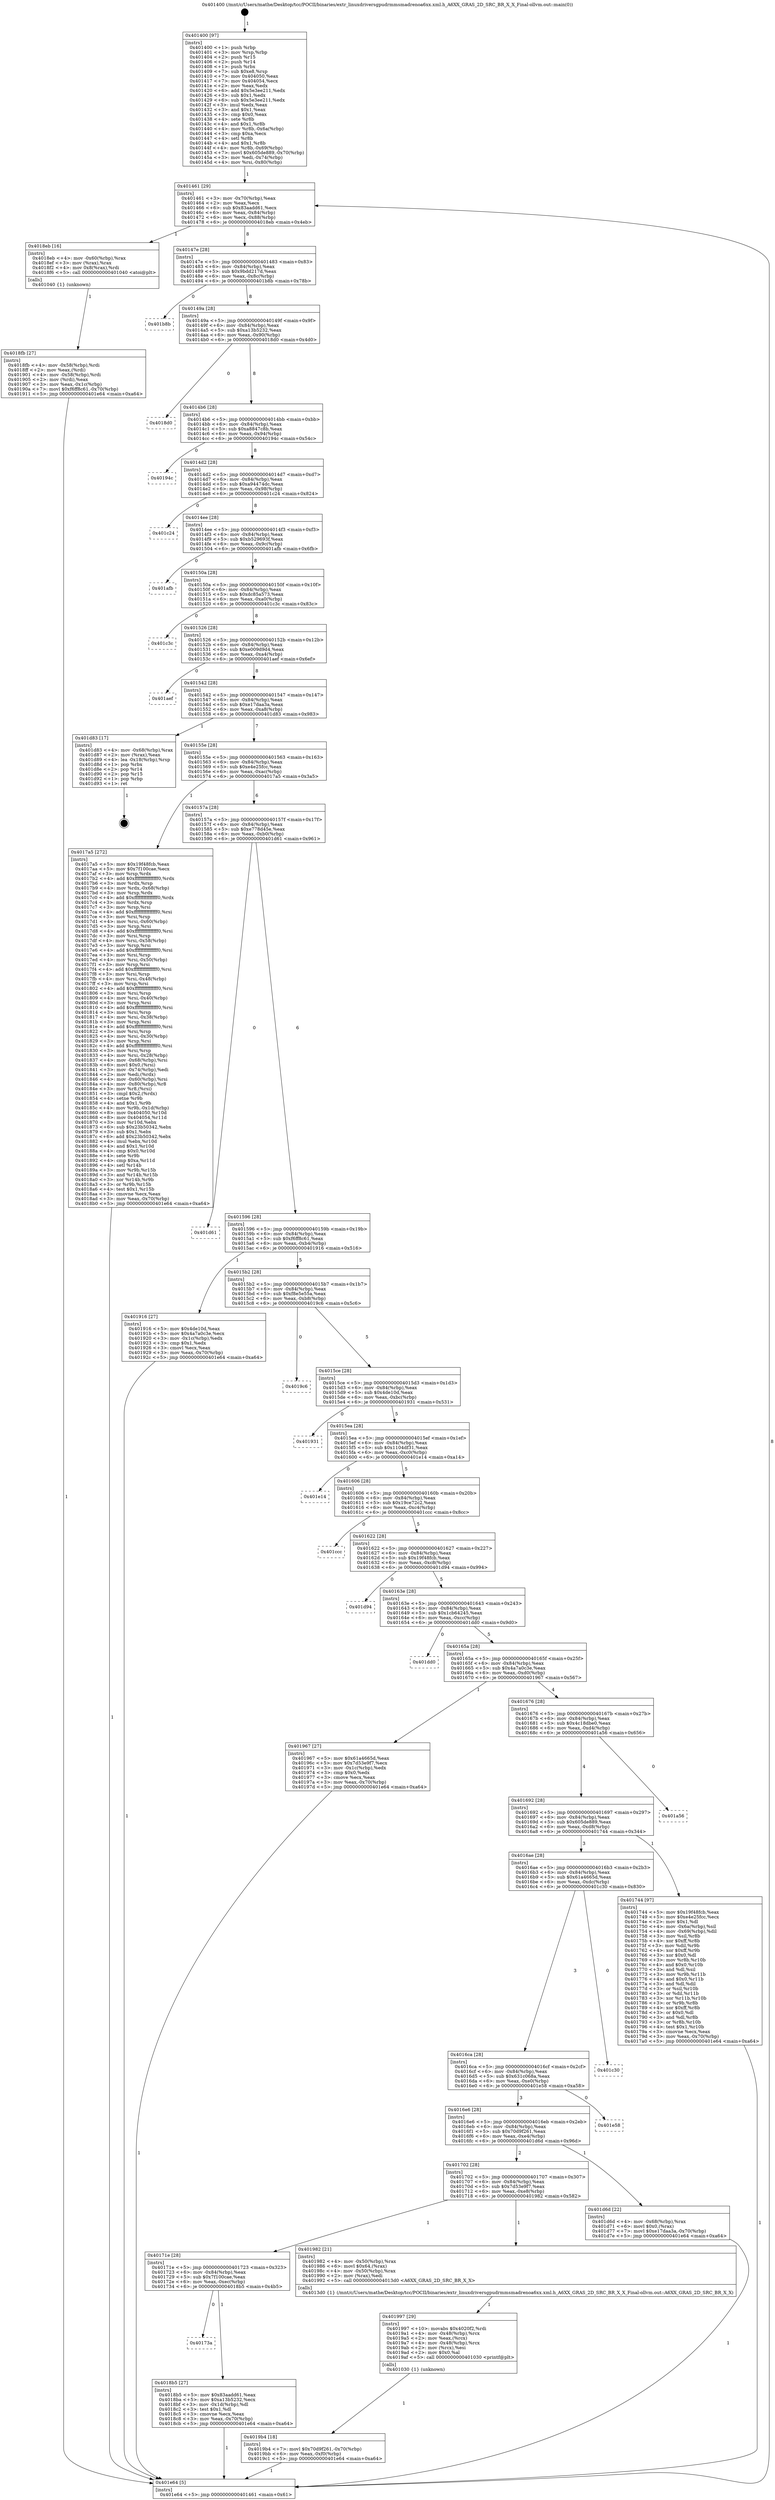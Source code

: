 digraph "0x401400" {
  label = "0x401400 (/mnt/c/Users/mathe/Desktop/tcc/POCII/binaries/extr_linuxdriversgpudrmmsmadrenoa6xx.xml.h_A6XX_GRAS_2D_SRC_BR_X_X_Final-ollvm.out::main(0))"
  labelloc = "t"
  node[shape=record]

  Entry [label="",width=0.3,height=0.3,shape=circle,fillcolor=black,style=filled]
  "0x401461" [label="{
     0x401461 [29]\l
     | [instrs]\l
     &nbsp;&nbsp;0x401461 \<+3\>: mov -0x70(%rbp),%eax\l
     &nbsp;&nbsp;0x401464 \<+2\>: mov %eax,%ecx\l
     &nbsp;&nbsp;0x401466 \<+6\>: sub $0x83aadd61,%ecx\l
     &nbsp;&nbsp;0x40146c \<+6\>: mov %eax,-0x84(%rbp)\l
     &nbsp;&nbsp;0x401472 \<+6\>: mov %ecx,-0x88(%rbp)\l
     &nbsp;&nbsp;0x401478 \<+6\>: je 00000000004018eb \<main+0x4eb\>\l
  }"]
  "0x4018eb" [label="{
     0x4018eb [16]\l
     | [instrs]\l
     &nbsp;&nbsp;0x4018eb \<+4\>: mov -0x60(%rbp),%rax\l
     &nbsp;&nbsp;0x4018ef \<+3\>: mov (%rax),%rax\l
     &nbsp;&nbsp;0x4018f2 \<+4\>: mov 0x8(%rax),%rdi\l
     &nbsp;&nbsp;0x4018f6 \<+5\>: call 0000000000401040 \<atoi@plt\>\l
     | [calls]\l
     &nbsp;&nbsp;0x401040 \{1\} (unknown)\l
  }"]
  "0x40147e" [label="{
     0x40147e [28]\l
     | [instrs]\l
     &nbsp;&nbsp;0x40147e \<+5\>: jmp 0000000000401483 \<main+0x83\>\l
     &nbsp;&nbsp;0x401483 \<+6\>: mov -0x84(%rbp),%eax\l
     &nbsp;&nbsp;0x401489 \<+5\>: sub $0x9bdd217d,%eax\l
     &nbsp;&nbsp;0x40148e \<+6\>: mov %eax,-0x8c(%rbp)\l
     &nbsp;&nbsp;0x401494 \<+6\>: je 0000000000401b8b \<main+0x78b\>\l
  }"]
  Exit [label="",width=0.3,height=0.3,shape=circle,fillcolor=black,style=filled,peripheries=2]
  "0x401b8b" [label="{
     0x401b8b\l
  }", style=dashed]
  "0x40149a" [label="{
     0x40149a [28]\l
     | [instrs]\l
     &nbsp;&nbsp;0x40149a \<+5\>: jmp 000000000040149f \<main+0x9f\>\l
     &nbsp;&nbsp;0x40149f \<+6\>: mov -0x84(%rbp),%eax\l
     &nbsp;&nbsp;0x4014a5 \<+5\>: sub $0xa13b5232,%eax\l
     &nbsp;&nbsp;0x4014aa \<+6\>: mov %eax,-0x90(%rbp)\l
     &nbsp;&nbsp;0x4014b0 \<+6\>: je 00000000004018d0 \<main+0x4d0\>\l
  }"]
  "0x4019b4" [label="{
     0x4019b4 [18]\l
     | [instrs]\l
     &nbsp;&nbsp;0x4019b4 \<+7\>: movl $0x70d9f261,-0x70(%rbp)\l
     &nbsp;&nbsp;0x4019bb \<+6\>: mov %eax,-0xf0(%rbp)\l
     &nbsp;&nbsp;0x4019c1 \<+5\>: jmp 0000000000401e64 \<main+0xa64\>\l
  }"]
  "0x4018d0" [label="{
     0x4018d0\l
  }", style=dashed]
  "0x4014b6" [label="{
     0x4014b6 [28]\l
     | [instrs]\l
     &nbsp;&nbsp;0x4014b6 \<+5\>: jmp 00000000004014bb \<main+0xbb\>\l
     &nbsp;&nbsp;0x4014bb \<+6\>: mov -0x84(%rbp),%eax\l
     &nbsp;&nbsp;0x4014c1 \<+5\>: sub $0xa8847c8b,%eax\l
     &nbsp;&nbsp;0x4014c6 \<+6\>: mov %eax,-0x94(%rbp)\l
     &nbsp;&nbsp;0x4014cc \<+6\>: je 000000000040194c \<main+0x54c\>\l
  }"]
  "0x401997" [label="{
     0x401997 [29]\l
     | [instrs]\l
     &nbsp;&nbsp;0x401997 \<+10\>: movabs $0x4020f2,%rdi\l
     &nbsp;&nbsp;0x4019a1 \<+4\>: mov -0x48(%rbp),%rcx\l
     &nbsp;&nbsp;0x4019a5 \<+2\>: mov %eax,(%rcx)\l
     &nbsp;&nbsp;0x4019a7 \<+4\>: mov -0x48(%rbp),%rcx\l
     &nbsp;&nbsp;0x4019ab \<+2\>: mov (%rcx),%esi\l
     &nbsp;&nbsp;0x4019ad \<+2\>: mov $0x0,%al\l
     &nbsp;&nbsp;0x4019af \<+5\>: call 0000000000401030 \<printf@plt\>\l
     | [calls]\l
     &nbsp;&nbsp;0x401030 \{1\} (unknown)\l
  }"]
  "0x40194c" [label="{
     0x40194c\l
  }", style=dashed]
  "0x4014d2" [label="{
     0x4014d2 [28]\l
     | [instrs]\l
     &nbsp;&nbsp;0x4014d2 \<+5\>: jmp 00000000004014d7 \<main+0xd7\>\l
     &nbsp;&nbsp;0x4014d7 \<+6\>: mov -0x84(%rbp),%eax\l
     &nbsp;&nbsp;0x4014dd \<+5\>: sub $0xa94474dc,%eax\l
     &nbsp;&nbsp;0x4014e2 \<+6\>: mov %eax,-0x98(%rbp)\l
     &nbsp;&nbsp;0x4014e8 \<+6\>: je 0000000000401c24 \<main+0x824\>\l
  }"]
  "0x4018fb" [label="{
     0x4018fb [27]\l
     | [instrs]\l
     &nbsp;&nbsp;0x4018fb \<+4\>: mov -0x58(%rbp),%rdi\l
     &nbsp;&nbsp;0x4018ff \<+2\>: mov %eax,(%rdi)\l
     &nbsp;&nbsp;0x401901 \<+4\>: mov -0x58(%rbp),%rdi\l
     &nbsp;&nbsp;0x401905 \<+2\>: mov (%rdi),%eax\l
     &nbsp;&nbsp;0x401907 \<+3\>: mov %eax,-0x1c(%rbp)\l
     &nbsp;&nbsp;0x40190a \<+7\>: movl $0xf6ff8c61,-0x70(%rbp)\l
     &nbsp;&nbsp;0x401911 \<+5\>: jmp 0000000000401e64 \<main+0xa64\>\l
  }"]
  "0x401c24" [label="{
     0x401c24\l
  }", style=dashed]
  "0x4014ee" [label="{
     0x4014ee [28]\l
     | [instrs]\l
     &nbsp;&nbsp;0x4014ee \<+5\>: jmp 00000000004014f3 \<main+0xf3\>\l
     &nbsp;&nbsp;0x4014f3 \<+6\>: mov -0x84(%rbp),%eax\l
     &nbsp;&nbsp;0x4014f9 \<+5\>: sub $0xb529693f,%eax\l
     &nbsp;&nbsp;0x4014fe \<+6\>: mov %eax,-0x9c(%rbp)\l
     &nbsp;&nbsp;0x401504 \<+6\>: je 0000000000401afb \<main+0x6fb\>\l
  }"]
  "0x40173a" [label="{
     0x40173a\l
  }", style=dashed]
  "0x401afb" [label="{
     0x401afb\l
  }", style=dashed]
  "0x40150a" [label="{
     0x40150a [28]\l
     | [instrs]\l
     &nbsp;&nbsp;0x40150a \<+5\>: jmp 000000000040150f \<main+0x10f\>\l
     &nbsp;&nbsp;0x40150f \<+6\>: mov -0x84(%rbp),%eax\l
     &nbsp;&nbsp;0x401515 \<+5\>: sub $0xdc85a573,%eax\l
     &nbsp;&nbsp;0x40151a \<+6\>: mov %eax,-0xa0(%rbp)\l
     &nbsp;&nbsp;0x401520 \<+6\>: je 0000000000401c3c \<main+0x83c\>\l
  }"]
  "0x4018b5" [label="{
     0x4018b5 [27]\l
     | [instrs]\l
     &nbsp;&nbsp;0x4018b5 \<+5\>: mov $0x83aadd61,%eax\l
     &nbsp;&nbsp;0x4018ba \<+5\>: mov $0xa13b5232,%ecx\l
     &nbsp;&nbsp;0x4018bf \<+3\>: mov -0x1d(%rbp),%dl\l
     &nbsp;&nbsp;0x4018c2 \<+3\>: test $0x1,%dl\l
     &nbsp;&nbsp;0x4018c5 \<+3\>: cmovne %ecx,%eax\l
     &nbsp;&nbsp;0x4018c8 \<+3\>: mov %eax,-0x70(%rbp)\l
     &nbsp;&nbsp;0x4018cb \<+5\>: jmp 0000000000401e64 \<main+0xa64\>\l
  }"]
  "0x401c3c" [label="{
     0x401c3c\l
  }", style=dashed]
  "0x401526" [label="{
     0x401526 [28]\l
     | [instrs]\l
     &nbsp;&nbsp;0x401526 \<+5\>: jmp 000000000040152b \<main+0x12b\>\l
     &nbsp;&nbsp;0x40152b \<+6\>: mov -0x84(%rbp),%eax\l
     &nbsp;&nbsp;0x401531 \<+5\>: sub $0xe009d9d4,%eax\l
     &nbsp;&nbsp;0x401536 \<+6\>: mov %eax,-0xa4(%rbp)\l
     &nbsp;&nbsp;0x40153c \<+6\>: je 0000000000401aef \<main+0x6ef\>\l
  }"]
  "0x40171e" [label="{
     0x40171e [28]\l
     | [instrs]\l
     &nbsp;&nbsp;0x40171e \<+5\>: jmp 0000000000401723 \<main+0x323\>\l
     &nbsp;&nbsp;0x401723 \<+6\>: mov -0x84(%rbp),%eax\l
     &nbsp;&nbsp;0x401729 \<+5\>: sub $0x7f100cae,%eax\l
     &nbsp;&nbsp;0x40172e \<+6\>: mov %eax,-0xec(%rbp)\l
     &nbsp;&nbsp;0x401734 \<+6\>: je 00000000004018b5 \<main+0x4b5\>\l
  }"]
  "0x401aef" [label="{
     0x401aef\l
  }", style=dashed]
  "0x401542" [label="{
     0x401542 [28]\l
     | [instrs]\l
     &nbsp;&nbsp;0x401542 \<+5\>: jmp 0000000000401547 \<main+0x147\>\l
     &nbsp;&nbsp;0x401547 \<+6\>: mov -0x84(%rbp),%eax\l
     &nbsp;&nbsp;0x40154d \<+5\>: sub $0xe17daa3a,%eax\l
     &nbsp;&nbsp;0x401552 \<+6\>: mov %eax,-0xa8(%rbp)\l
     &nbsp;&nbsp;0x401558 \<+6\>: je 0000000000401d83 \<main+0x983\>\l
  }"]
  "0x401982" [label="{
     0x401982 [21]\l
     | [instrs]\l
     &nbsp;&nbsp;0x401982 \<+4\>: mov -0x50(%rbp),%rax\l
     &nbsp;&nbsp;0x401986 \<+6\>: movl $0x64,(%rax)\l
     &nbsp;&nbsp;0x40198c \<+4\>: mov -0x50(%rbp),%rax\l
     &nbsp;&nbsp;0x401990 \<+2\>: mov (%rax),%edi\l
     &nbsp;&nbsp;0x401992 \<+5\>: call 00000000004013d0 \<A6XX_GRAS_2D_SRC_BR_X_X\>\l
     | [calls]\l
     &nbsp;&nbsp;0x4013d0 \{1\} (/mnt/c/Users/mathe/Desktop/tcc/POCII/binaries/extr_linuxdriversgpudrmmsmadrenoa6xx.xml.h_A6XX_GRAS_2D_SRC_BR_X_X_Final-ollvm.out::A6XX_GRAS_2D_SRC_BR_X_X)\l
  }"]
  "0x401d83" [label="{
     0x401d83 [17]\l
     | [instrs]\l
     &nbsp;&nbsp;0x401d83 \<+4\>: mov -0x68(%rbp),%rax\l
     &nbsp;&nbsp;0x401d87 \<+2\>: mov (%rax),%eax\l
     &nbsp;&nbsp;0x401d89 \<+4\>: lea -0x18(%rbp),%rsp\l
     &nbsp;&nbsp;0x401d8d \<+1\>: pop %rbx\l
     &nbsp;&nbsp;0x401d8e \<+2\>: pop %r14\l
     &nbsp;&nbsp;0x401d90 \<+2\>: pop %r15\l
     &nbsp;&nbsp;0x401d92 \<+1\>: pop %rbp\l
     &nbsp;&nbsp;0x401d93 \<+1\>: ret\l
  }"]
  "0x40155e" [label="{
     0x40155e [28]\l
     | [instrs]\l
     &nbsp;&nbsp;0x40155e \<+5\>: jmp 0000000000401563 \<main+0x163\>\l
     &nbsp;&nbsp;0x401563 \<+6\>: mov -0x84(%rbp),%eax\l
     &nbsp;&nbsp;0x401569 \<+5\>: sub $0xe4e25fcc,%eax\l
     &nbsp;&nbsp;0x40156e \<+6\>: mov %eax,-0xac(%rbp)\l
     &nbsp;&nbsp;0x401574 \<+6\>: je 00000000004017a5 \<main+0x3a5\>\l
  }"]
  "0x401702" [label="{
     0x401702 [28]\l
     | [instrs]\l
     &nbsp;&nbsp;0x401702 \<+5\>: jmp 0000000000401707 \<main+0x307\>\l
     &nbsp;&nbsp;0x401707 \<+6\>: mov -0x84(%rbp),%eax\l
     &nbsp;&nbsp;0x40170d \<+5\>: sub $0x7d53e9f7,%eax\l
     &nbsp;&nbsp;0x401712 \<+6\>: mov %eax,-0xe8(%rbp)\l
     &nbsp;&nbsp;0x401718 \<+6\>: je 0000000000401982 \<main+0x582\>\l
  }"]
  "0x4017a5" [label="{
     0x4017a5 [272]\l
     | [instrs]\l
     &nbsp;&nbsp;0x4017a5 \<+5\>: mov $0x19f48fcb,%eax\l
     &nbsp;&nbsp;0x4017aa \<+5\>: mov $0x7f100cae,%ecx\l
     &nbsp;&nbsp;0x4017af \<+3\>: mov %rsp,%rdx\l
     &nbsp;&nbsp;0x4017b2 \<+4\>: add $0xfffffffffffffff0,%rdx\l
     &nbsp;&nbsp;0x4017b6 \<+3\>: mov %rdx,%rsp\l
     &nbsp;&nbsp;0x4017b9 \<+4\>: mov %rdx,-0x68(%rbp)\l
     &nbsp;&nbsp;0x4017bd \<+3\>: mov %rsp,%rdx\l
     &nbsp;&nbsp;0x4017c0 \<+4\>: add $0xfffffffffffffff0,%rdx\l
     &nbsp;&nbsp;0x4017c4 \<+3\>: mov %rdx,%rsp\l
     &nbsp;&nbsp;0x4017c7 \<+3\>: mov %rsp,%rsi\l
     &nbsp;&nbsp;0x4017ca \<+4\>: add $0xfffffffffffffff0,%rsi\l
     &nbsp;&nbsp;0x4017ce \<+3\>: mov %rsi,%rsp\l
     &nbsp;&nbsp;0x4017d1 \<+4\>: mov %rsi,-0x60(%rbp)\l
     &nbsp;&nbsp;0x4017d5 \<+3\>: mov %rsp,%rsi\l
     &nbsp;&nbsp;0x4017d8 \<+4\>: add $0xfffffffffffffff0,%rsi\l
     &nbsp;&nbsp;0x4017dc \<+3\>: mov %rsi,%rsp\l
     &nbsp;&nbsp;0x4017df \<+4\>: mov %rsi,-0x58(%rbp)\l
     &nbsp;&nbsp;0x4017e3 \<+3\>: mov %rsp,%rsi\l
     &nbsp;&nbsp;0x4017e6 \<+4\>: add $0xfffffffffffffff0,%rsi\l
     &nbsp;&nbsp;0x4017ea \<+3\>: mov %rsi,%rsp\l
     &nbsp;&nbsp;0x4017ed \<+4\>: mov %rsi,-0x50(%rbp)\l
     &nbsp;&nbsp;0x4017f1 \<+3\>: mov %rsp,%rsi\l
     &nbsp;&nbsp;0x4017f4 \<+4\>: add $0xfffffffffffffff0,%rsi\l
     &nbsp;&nbsp;0x4017f8 \<+3\>: mov %rsi,%rsp\l
     &nbsp;&nbsp;0x4017fb \<+4\>: mov %rsi,-0x48(%rbp)\l
     &nbsp;&nbsp;0x4017ff \<+3\>: mov %rsp,%rsi\l
     &nbsp;&nbsp;0x401802 \<+4\>: add $0xfffffffffffffff0,%rsi\l
     &nbsp;&nbsp;0x401806 \<+3\>: mov %rsi,%rsp\l
     &nbsp;&nbsp;0x401809 \<+4\>: mov %rsi,-0x40(%rbp)\l
     &nbsp;&nbsp;0x40180d \<+3\>: mov %rsp,%rsi\l
     &nbsp;&nbsp;0x401810 \<+4\>: add $0xfffffffffffffff0,%rsi\l
     &nbsp;&nbsp;0x401814 \<+3\>: mov %rsi,%rsp\l
     &nbsp;&nbsp;0x401817 \<+4\>: mov %rsi,-0x38(%rbp)\l
     &nbsp;&nbsp;0x40181b \<+3\>: mov %rsp,%rsi\l
     &nbsp;&nbsp;0x40181e \<+4\>: add $0xfffffffffffffff0,%rsi\l
     &nbsp;&nbsp;0x401822 \<+3\>: mov %rsi,%rsp\l
     &nbsp;&nbsp;0x401825 \<+4\>: mov %rsi,-0x30(%rbp)\l
     &nbsp;&nbsp;0x401829 \<+3\>: mov %rsp,%rsi\l
     &nbsp;&nbsp;0x40182c \<+4\>: add $0xfffffffffffffff0,%rsi\l
     &nbsp;&nbsp;0x401830 \<+3\>: mov %rsi,%rsp\l
     &nbsp;&nbsp;0x401833 \<+4\>: mov %rsi,-0x28(%rbp)\l
     &nbsp;&nbsp;0x401837 \<+4\>: mov -0x68(%rbp),%rsi\l
     &nbsp;&nbsp;0x40183b \<+6\>: movl $0x0,(%rsi)\l
     &nbsp;&nbsp;0x401841 \<+3\>: mov -0x74(%rbp),%edi\l
     &nbsp;&nbsp;0x401844 \<+2\>: mov %edi,(%rdx)\l
     &nbsp;&nbsp;0x401846 \<+4\>: mov -0x60(%rbp),%rsi\l
     &nbsp;&nbsp;0x40184a \<+4\>: mov -0x80(%rbp),%r8\l
     &nbsp;&nbsp;0x40184e \<+3\>: mov %r8,(%rsi)\l
     &nbsp;&nbsp;0x401851 \<+3\>: cmpl $0x2,(%rdx)\l
     &nbsp;&nbsp;0x401854 \<+4\>: setne %r9b\l
     &nbsp;&nbsp;0x401858 \<+4\>: and $0x1,%r9b\l
     &nbsp;&nbsp;0x40185c \<+4\>: mov %r9b,-0x1d(%rbp)\l
     &nbsp;&nbsp;0x401860 \<+8\>: mov 0x404050,%r10d\l
     &nbsp;&nbsp;0x401868 \<+8\>: mov 0x404054,%r11d\l
     &nbsp;&nbsp;0x401870 \<+3\>: mov %r10d,%ebx\l
     &nbsp;&nbsp;0x401873 \<+6\>: sub $0x23b50342,%ebx\l
     &nbsp;&nbsp;0x401879 \<+3\>: sub $0x1,%ebx\l
     &nbsp;&nbsp;0x40187c \<+6\>: add $0x23b50342,%ebx\l
     &nbsp;&nbsp;0x401882 \<+4\>: imul %ebx,%r10d\l
     &nbsp;&nbsp;0x401886 \<+4\>: and $0x1,%r10d\l
     &nbsp;&nbsp;0x40188a \<+4\>: cmp $0x0,%r10d\l
     &nbsp;&nbsp;0x40188e \<+4\>: sete %r9b\l
     &nbsp;&nbsp;0x401892 \<+4\>: cmp $0xa,%r11d\l
     &nbsp;&nbsp;0x401896 \<+4\>: setl %r14b\l
     &nbsp;&nbsp;0x40189a \<+3\>: mov %r9b,%r15b\l
     &nbsp;&nbsp;0x40189d \<+3\>: and %r14b,%r15b\l
     &nbsp;&nbsp;0x4018a0 \<+3\>: xor %r14b,%r9b\l
     &nbsp;&nbsp;0x4018a3 \<+3\>: or %r9b,%r15b\l
     &nbsp;&nbsp;0x4018a6 \<+4\>: test $0x1,%r15b\l
     &nbsp;&nbsp;0x4018aa \<+3\>: cmovne %ecx,%eax\l
     &nbsp;&nbsp;0x4018ad \<+3\>: mov %eax,-0x70(%rbp)\l
     &nbsp;&nbsp;0x4018b0 \<+5\>: jmp 0000000000401e64 \<main+0xa64\>\l
  }"]
  "0x40157a" [label="{
     0x40157a [28]\l
     | [instrs]\l
     &nbsp;&nbsp;0x40157a \<+5\>: jmp 000000000040157f \<main+0x17f\>\l
     &nbsp;&nbsp;0x40157f \<+6\>: mov -0x84(%rbp),%eax\l
     &nbsp;&nbsp;0x401585 \<+5\>: sub $0xe778d45e,%eax\l
     &nbsp;&nbsp;0x40158a \<+6\>: mov %eax,-0xb0(%rbp)\l
     &nbsp;&nbsp;0x401590 \<+6\>: je 0000000000401d61 \<main+0x961\>\l
  }"]
  "0x401d6d" [label="{
     0x401d6d [22]\l
     | [instrs]\l
     &nbsp;&nbsp;0x401d6d \<+4\>: mov -0x68(%rbp),%rax\l
     &nbsp;&nbsp;0x401d71 \<+6\>: movl $0x0,(%rax)\l
     &nbsp;&nbsp;0x401d77 \<+7\>: movl $0xe17daa3a,-0x70(%rbp)\l
     &nbsp;&nbsp;0x401d7e \<+5\>: jmp 0000000000401e64 \<main+0xa64\>\l
  }"]
  "0x401d61" [label="{
     0x401d61\l
  }", style=dashed]
  "0x401596" [label="{
     0x401596 [28]\l
     | [instrs]\l
     &nbsp;&nbsp;0x401596 \<+5\>: jmp 000000000040159b \<main+0x19b\>\l
     &nbsp;&nbsp;0x40159b \<+6\>: mov -0x84(%rbp),%eax\l
     &nbsp;&nbsp;0x4015a1 \<+5\>: sub $0xf6ff8c61,%eax\l
     &nbsp;&nbsp;0x4015a6 \<+6\>: mov %eax,-0xb4(%rbp)\l
     &nbsp;&nbsp;0x4015ac \<+6\>: je 0000000000401916 \<main+0x516\>\l
  }"]
  "0x4016e6" [label="{
     0x4016e6 [28]\l
     | [instrs]\l
     &nbsp;&nbsp;0x4016e6 \<+5\>: jmp 00000000004016eb \<main+0x2eb\>\l
     &nbsp;&nbsp;0x4016eb \<+6\>: mov -0x84(%rbp),%eax\l
     &nbsp;&nbsp;0x4016f1 \<+5\>: sub $0x70d9f261,%eax\l
     &nbsp;&nbsp;0x4016f6 \<+6\>: mov %eax,-0xe4(%rbp)\l
     &nbsp;&nbsp;0x4016fc \<+6\>: je 0000000000401d6d \<main+0x96d\>\l
  }"]
  "0x401916" [label="{
     0x401916 [27]\l
     | [instrs]\l
     &nbsp;&nbsp;0x401916 \<+5\>: mov $0x4de10d,%eax\l
     &nbsp;&nbsp;0x40191b \<+5\>: mov $0x4a7a0c3e,%ecx\l
     &nbsp;&nbsp;0x401920 \<+3\>: mov -0x1c(%rbp),%edx\l
     &nbsp;&nbsp;0x401923 \<+3\>: cmp $0x1,%edx\l
     &nbsp;&nbsp;0x401926 \<+3\>: cmovl %ecx,%eax\l
     &nbsp;&nbsp;0x401929 \<+3\>: mov %eax,-0x70(%rbp)\l
     &nbsp;&nbsp;0x40192c \<+5\>: jmp 0000000000401e64 \<main+0xa64\>\l
  }"]
  "0x4015b2" [label="{
     0x4015b2 [28]\l
     | [instrs]\l
     &nbsp;&nbsp;0x4015b2 \<+5\>: jmp 00000000004015b7 \<main+0x1b7\>\l
     &nbsp;&nbsp;0x4015b7 \<+6\>: mov -0x84(%rbp),%eax\l
     &nbsp;&nbsp;0x4015bd \<+5\>: sub $0xf8e5e55a,%eax\l
     &nbsp;&nbsp;0x4015c2 \<+6\>: mov %eax,-0xb8(%rbp)\l
     &nbsp;&nbsp;0x4015c8 \<+6\>: je 00000000004019c6 \<main+0x5c6\>\l
  }"]
  "0x401e58" [label="{
     0x401e58\l
  }", style=dashed]
  "0x4019c6" [label="{
     0x4019c6\l
  }", style=dashed]
  "0x4015ce" [label="{
     0x4015ce [28]\l
     | [instrs]\l
     &nbsp;&nbsp;0x4015ce \<+5\>: jmp 00000000004015d3 \<main+0x1d3\>\l
     &nbsp;&nbsp;0x4015d3 \<+6\>: mov -0x84(%rbp),%eax\l
     &nbsp;&nbsp;0x4015d9 \<+5\>: sub $0x4de10d,%eax\l
     &nbsp;&nbsp;0x4015de \<+6\>: mov %eax,-0xbc(%rbp)\l
     &nbsp;&nbsp;0x4015e4 \<+6\>: je 0000000000401931 \<main+0x531\>\l
  }"]
  "0x4016ca" [label="{
     0x4016ca [28]\l
     | [instrs]\l
     &nbsp;&nbsp;0x4016ca \<+5\>: jmp 00000000004016cf \<main+0x2cf\>\l
     &nbsp;&nbsp;0x4016cf \<+6\>: mov -0x84(%rbp),%eax\l
     &nbsp;&nbsp;0x4016d5 \<+5\>: sub $0x631c068a,%eax\l
     &nbsp;&nbsp;0x4016da \<+6\>: mov %eax,-0xe0(%rbp)\l
     &nbsp;&nbsp;0x4016e0 \<+6\>: je 0000000000401e58 \<main+0xa58\>\l
  }"]
  "0x401931" [label="{
     0x401931\l
  }", style=dashed]
  "0x4015ea" [label="{
     0x4015ea [28]\l
     | [instrs]\l
     &nbsp;&nbsp;0x4015ea \<+5\>: jmp 00000000004015ef \<main+0x1ef\>\l
     &nbsp;&nbsp;0x4015ef \<+6\>: mov -0x84(%rbp),%eax\l
     &nbsp;&nbsp;0x4015f5 \<+5\>: sub $0x1104df31,%eax\l
     &nbsp;&nbsp;0x4015fa \<+6\>: mov %eax,-0xc0(%rbp)\l
     &nbsp;&nbsp;0x401600 \<+6\>: je 0000000000401e14 \<main+0xa14\>\l
  }"]
  "0x401c30" [label="{
     0x401c30\l
  }", style=dashed]
  "0x401e14" [label="{
     0x401e14\l
  }", style=dashed]
  "0x401606" [label="{
     0x401606 [28]\l
     | [instrs]\l
     &nbsp;&nbsp;0x401606 \<+5\>: jmp 000000000040160b \<main+0x20b\>\l
     &nbsp;&nbsp;0x40160b \<+6\>: mov -0x84(%rbp),%eax\l
     &nbsp;&nbsp;0x401611 \<+5\>: sub $0x19ce72c2,%eax\l
     &nbsp;&nbsp;0x401616 \<+6\>: mov %eax,-0xc4(%rbp)\l
     &nbsp;&nbsp;0x40161c \<+6\>: je 0000000000401ccc \<main+0x8cc\>\l
  }"]
  "0x401400" [label="{
     0x401400 [97]\l
     | [instrs]\l
     &nbsp;&nbsp;0x401400 \<+1\>: push %rbp\l
     &nbsp;&nbsp;0x401401 \<+3\>: mov %rsp,%rbp\l
     &nbsp;&nbsp;0x401404 \<+2\>: push %r15\l
     &nbsp;&nbsp;0x401406 \<+2\>: push %r14\l
     &nbsp;&nbsp;0x401408 \<+1\>: push %rbx\l
     &nbsp;&nbsp;0x401409 \<+7\>: sub $0xe8,%rsp\l
     &nbsp;&nbsp;0x401410 \<+7\>: mov 0x404050,%eax\l
     &nbsp;&nbsp;0x401417 \<+7\>: mov 0x404054,%ecx\l
     &nbsp;&nbsp;0x40141e \<+2\>: mov %eax,%edx\l
     &nbsp;&nbsp;0x401420 \<+6\>: add $0x5e3ee211,%edx\l
     &nbsp;&nbsp;0x401426 \<+3\>: sub $0x1,%edx\l
     &nbsp;&nbsp;0x401429 \<+6\>: sub $0x5e3ee211,%edx\l
     &nbsp;&nbsp;0x40142f \<+3\>: imul %edx,%eax\l
     &nbsp;&nbsp;0x401432 \<+3\>: and $0x1,%eax\l
     &nbsp;&nbsp;0x401435 \<+3\>: cmp $0x0,%eax\l
     &nbsp;&nbsp;0x401438 \<+4\>: sete %r8b\l
     &nbsp;&nbsp;0x40143c \<+4\>: and $0x1,%r8b\l
     &nbsp;&nbsp;0x401440 \<+4\>: mov %r8b,-0x6a(%rbp)\l
     &nbsp;&nbsp;0x401444 \<+3\>: cmp $0xa,%ecx\l
     &nbsp;&nbsp;0x401447 \<+4\>: setl %r8b\l
     &nbsp;&nbsp;0x40144b \<+4\>: and $0x1,%r8b\l
     &nbsp;&nbsp;0x40144f \<+4\>: mov %r8b,-0x69(%rbp)\l
     &nbsp;&nbsp;0x401453 \<+7\>: movl $0x605de889,-0x70(%rbp)\l
     &nbsp;&nbsp;0x40145a \<+3\>: mov %edi,-0x74(%rbp)\l
     &nbsp;&nbsp;0x40145d \<+4\>: mov %rsi,-0x80(%rbp)\l
  }"]
  "0x401ccc" [label="{
     0x401ccc\l
  }", style=dashed]
  "0x401622" [label="{
     0x401622 [28]\l
     | [instrs]\l
     &nbsp;&nbsp;0x401622 \<+5\>: jmp 0000000000401627 \<main+0x227\>\l
     &nbsp;&nbsp;0x401627 \<+6\>: mov -0x84(%rbp),%eax\l
     &nbsp;&nbsp;0x40162d \<+5\>: sub $0x19f48fcb,%eax\l
     &nbsp;&nbsp;0x401632 \<+6\>: mov %eax,-0xc8(%rbp)\l
     &nbsp;&nbsp;0x401638 \<+6\>: je 0000000000401d94 \<main+0x994\>\l
  }"]
  "0x401e64" [label="{
     0x401e64 [5]\l
     | [instrs]\l
     &nbsp;&nbsp;0x401e64 \<+5\>: jmp 0000000000401461 \<main+0x61\>\l
  }"]
  "0x401d94" [label="{
     0x401d94\l
  }", style=dashed]
  "0x40163e" [label="{
     0x40163e [28]\l
     | [instrs]\l
     &nbsp;&nbsp;0x40163e \<+5\>: jmp 0000000000401643 \<main+0x243\>\l
     &nbsp;&nbsp;0x401643 \<+6\>: mov -0x84(%rbp),%eax\l
     &nbsp;&nbsp;0x401649 \<+5\>: sub $0x1cb64245,%eax\l
     &nbsp;&nbsp;0x40164e \<+6\>: mov %eax,-0xcc(%rbp)\l
     &nbsp;&nbsp;0x401654 \<+6\>: je 0000000000401dd0 \<main+0x9d0\>\l
  }"]
  "0x4016ae" [label="{
     0x4016ae [28]\l
     | [instrs]\l
     &nbsp;&nbsp;0x4016ae \<+5\>: jmp 00000000004016b3 \<main+0x2b3\>\l
     &nbsp;&nbsp;0x4016b3 \<+6\>: mov -0x84(%rbp),%eax\l
     &nbsp;&nbsp;0x4016b9 \<+5\>: sub $0x61a4665d,%eax\l
     &nbsp;&nbsp;0x4016be \<+6\>: mov %eax,-0xdc(%rbp)\l
     &nbsp;&nbsp;0x4016c4 \<+6\>: je 0000000000401c30 \<main+0x830\>\l
  }"]
  "0x401dd0" [label="{
     0x401dd0\l
  }", style=dashed]
  "0x40165a" [label="{
     0x40165a [28]\l
     | [instrs]\l
     &nbsp;&nbsp;0x40165a \<+5\>: jmp 000000000040165f \<main+0x25f\>\l
     &nbsp;&nbsp;0x40165f \<+6\>: mov -0x84(%rbp),%eax\l
     &nbsp;&nbsp;0x401665 \<+5\>: sub $0x4a7a0c3e,%eax\l
     &nbsp;&nbsp;0x40166a \<+6\>: mov %eax,-0xd0(%rbp)\l
     &nbsp;&nbsp;0x401670 \<+6\>: je 0000000000401967 \<main+0x567\>\l
  }"]
  "0x401744" [label="{
     0x401744 [97]\l
     | [instrs]\l
     &nbsp;&nbsp;0x401744 \<+5\>: mov $0x19f48fcb,%eax\l
     &nbsp;&nbsp;0x401749 \<+5\>: mov $0xe4e25fcc,%ecx\l
     &nbsp;&nbsp;0x40174e \<+2\>: mov $0x1,%dl\l
     &nbsp;&nbsp;0x401750 \<+4\>: mov -0x6a(%rbp),%sil\l
     &nbsp;&nbsp;0x401754 \<+4\>: mov -0x69(%rbp),%dil\l
     &nbsp;&nbsp;0x401758 \<+3\>: mov %sil,%r8b\l
     &nbsp;&nbsp;0x40175b \<+4\>: xor $0xff,%r8b\l
     &nbsp;&nbsp;0x40175f \<+3\>: mov %dil,%r9b\l
     &nbsp;&nbsp;0x401762 \<+4\>: xor $0xff,%r9b\l
     &nbsp;&nbsp;0x401766 \<+3\>: xor $0x0,%dl\l
     &nbsp;&nbsp;0x401769 \<+3\>: mov %r8b,%r10b\l
     &nbsp;&nbsp;0x40176c \<+4\>: and $0x0,%r10b\l
     &nbsp;&nbsp;0x401770 \<+3\>: and %dl,%sil\l
     &nbsp;&nbsp;0x401773 \<+3\>: mov %r9b,%r11b\l
     &nbsp;&nbsp;0x401776 \<+4\>: and $0x0,%r11b\l
     &nbsp;&nbsp;0x40177a \<+3\>: and %dl,%dil\l
     &nbsp;&nbsp;0x40177d \<+3\>: or %sil,%r10b\l
     &nbsp;&nbsp;0x401780 \<+3\>: or %dil,%r11b\l
     &nbsp;&nbsp;0x401783 \<+3\>: xor %r11b,%r10b\l
     &nbsp;&nbsp;0x401786 \<+3\>: or %r9b,%r8b\l
     &nbsp;&nbsp;0x401789 \<+4\>: xor $0xff,%r8b\l
     &nbsp;&nbsp;0x40178d \<+3\>: or $0x0,%dl\l
     &nbsp;&nbsp;0x401790 \<+3\>: and %dl,%r8b\l
     &nbsp;&nbsp;0x401793 \<+3\>: or %r8b,%r10b\l
     &nbsp;&nbsp;0x401796 \<+4\>: test $0x1,%r10b\l
     &nbsp;&nbsp;0x40179a \<+3\>: cmovne %ecx,%eax\l
     &nbsp;&nbsp;0x40179d \<+3\>: mov %eax,-0x70(%rbp)\l
     &nbsp;&nbsp;0x4017a0 \<+5\>: jmp 0000000000401e64 \<main+0xa64\>\l
  }"]
  "0x401967" [label="{
     0x401967 [27]\l
     | [instrs]\l
     &nbsp;&nbsp;0x401967 \<+5\>: mov $0x61a4665d,%eax\l
     &nbsp;&nbsp;0x40196c \<+5\>: mov $0x7d53e9f7,%ecx\l
     &nbsp;&nbsp;0x401971 \<+3\>: mov -0x1c(%rbp),%edx\l
     &nbsp;&nbsp;0x401974 \<+3\>: cmp $0x0,%edx\l
     &nbsp;&nbsp;0x401977 \<+3\>: cmove %ecx,%eax\l
     &nbsp;&nbsp;0x40197a \<+3\>: mov %eax,-0x70(%rbp)\l
     &nbsp;&nbsp;0x40197d \<+5\>: jmp 0000000000401e64 \<main+0xa64\>\l
  }"]
  "0x401676" [label="{
     0x401676 [28]\l
     | [instrs]\l
     &nbsp;&nbsp;0x401676 \<+5\>: jmp 000000000040167b \<main+0x27b\>\l
     &nbsp;&nbsp;0x40167b \<+6\>: mov -0x84(%rbp),%eax\l
     &nbsp;&nbsp;0x401681 \<+5\>: sub $0x4c18dbe0,%eax\l
     &nbsp;&nbsp;0x401686 \<+6\>: mov %eax,-0xd4(%rbp)\l
     &nbsp;&nbsp;0x40168c \<+6\>: je 0000000000401a56 \<main+0x656\>\l
  }"]
  "0x401692" [label="{
     0x401692 [28]\l
     | [instrs]\l
     &nbsp;&nbsp;0x401692 \<+5\>: jmp 0000000000401697 \<main+0x297\>\l
     &nbsp;&nbsp;0x401697 \<+6\>: mov -0x84(%rbp),%eax\l
     &nbsp;&nbsp;0x40169d \<+5\>: sub $0x605de889,%eax\l
     &nbsp;&nbsp;0x4016a2 \<+6\>: mov %eax,-0xd8(%rbp)\l
     &nbsp;&nbsp;0x4016a8 \<+6\>: je 0000000000401744 \<main+0x344\>\l
  }"]
  "0x401a56" [label="{
     0x401a56\l
  }", style=dashed]
  Entry -> "0x401400" [label=" 1"]
  "0x401461" -> "0x4018eb" [label=" 1"]
  "0x401461" -> "0x40147e" [label=" 8"]
  "0x401d83" -> Exit [label=" 1"]
  "0x40147e" -> "0x401b8b" [label=" 0"]
  "0x40147e" -> "0x40149a" [label=" 8"]
  "0x401d6d" -> "0x401e64" [label=" 1"]
  "0x40149a" -> "0x4018d0" [label=" 0"]
  "0x40149a" -> "0x4014b6" [label=" 8"]
  "0x4019b4" -> "0x401e64" [label=" 1"]
  "0x4014b6" -> "0x40194c" [label=" 0"]
  "0x4014b6" -> "0x4014d2" [label=" 8"]
  "0x401997" -> "0x4019b4" [label=" 1"]
  "0x4014d2" -> "0x401c24" [label=" 0"]
  "0x4014d2" -> "0x4014ee" [label=" 8"]
  "0x401982" -> "0x401997" [label=" 1"]
  "0x4014ee" -> "0x401afb" [label=" 0"]
  "0x4014ee" -> "0x40150a" [label=" 8"]
  "0x401967" -> "0x401e64" [label=" 1"]
  "0x40150a" -> "0x401c3c" [label=" 0"]
  "0x40150a" -> "0x401526" [label=" 8"]
  "0x401916" -> "0x401e64" [label=" 1"]
  "0x401526" -> "0x401aef" [label=" 0"]
  "0x401526" -> "0x401542" [label=" 8"]
  "0x4018eb" -> "0x4018fb" [label=" 1"]
  "0x401542" -> "0x401d83" [label=" 1"]
  "0x401542" -> "0x40155e" [label=" 7"]
  "0x4018b5" -> "0x401e64" [label=" 1"]
  "0x40155e" -> "0x4017a5" [label=" 1"]
  "0x40155e" -> "0x40157a" [label=" 6"]
  "0x40171e" -> "0x4018b5" [label=" 1"]
  "0x40157a" -> "0x401d61" [label=" 0"]
  "0x40157a" -> "0x401596" [label=" 6"]
  "0x4018fb" -> "0x401e64" [label=" 1"]
  "0x401596" -> "0x401916" [label=" 1"]
  "0x401596" -> "0x4015b2" [label=" 5"]
  "0x401702" -> "0x401982" [label=" 1"]
  "0x4015b2" -> "0x4019c6" [label=" 0"]
  "0x4015b2" -> "0x4015ce" [label=" 5"]
  "0x40171e" -> "0x40173a" [label=" 0"]
  "0x4015ce" -> "0x401931" [label=" 0"]
  "0x4015ce" -> "0x4015ea" [label=" 5"]
  "0x4016e6" -> "0x401d6d" [label=" 1"]
  "0x4015ea" -> "0x401e14" [label=" 0"]
  "0x4015ea" -> "0x401606" [label=" 5"]
  "0x401702" -> "0x40171e" [label=" 1"]
  "0x401606" -> "0x401ccc" [label=" 0"]
  "0x401606" -> "0x401622" [label=" 5"]
  "0x4016e6" -> "0x401702" [label=" 2"]
  "0x401622" -> "0x401d94" [label=" 0"]
  "0x401622" -> "0x40163e" [label=" 5"]
  "0x4016ae" -> "0x4016ca" [label=" 3"]
  "0x40163e" -> "0x401dd0" [label=" 0"]
  "0x40163e" -> "0x40165a" [label=" 5"]
  "0x4016ae" -> "0x401c30" [label=" 0"]
  "0x40165a" -> "0x401967" [label=" 1"]
  "0x40165a" -> "0x401676" [label=" 4"]
  "0x4016ca" -> "0x4016e6" [label=" 3"]
  "0x401676" -> "0x401a56" [label=" 0"]
  "0x401676" -> "0x401692" [label=" 4"]
  "0x4017a5" -> "0x401e64" [label=" 1"]
  "0x401692" -> "0x401744" [label=" 1"]
  "0x401692" -> "0x4016ae" [label=" 3"]
  "0x401744" -> "0x401e64" [label=" 1"]
  "0x401400" -> "0x401461" [label=" 1"]
  "0x401e64" -> "0x401461" [label=" 8"]
  "0x4016ca" -> "0x401e58" [label=" 0"]
}
